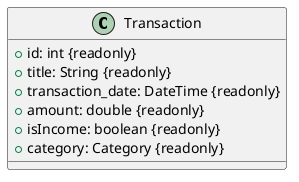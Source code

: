 @startuml

class Transaction {
    +id: int {readonly}
    +title: String {readonly}
    +transaction_date: DateTime {readonly}
    +amount: double {readonly}
    +isIncome: boolean {readonly}
    +category: Category {readonly}
}

@enduml